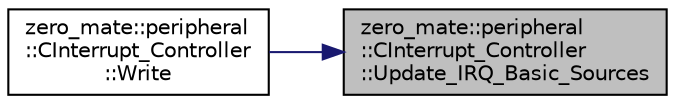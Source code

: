 digraph "zero_mate::peripheral::CInterrupt_Controller::Update_IRQ_Basic_Sources"
{
 // LATEX_PDF_SIZE
  bgcolor="transparent";
  edge [fontname="Helvetica",fontsize="10",labelfontname="Helvetica",labelfontsize="10"];
  node [fontname="Helvetica",fontsize="10",shape=record];
  rankdir="RL";
  Node1 [label="zero_mate::peripheral\l::CInterrupt_Controller\l::Update_IRQ_Basic_Sources",height=0.2,width=0.4,color="black", fillcolor="grey75", style="filled", fontcolor="black",tooltip=" "];
  Node1 -> Node2 [dir="back",color="midnightblue",fontsize="10",style="solid",fontname="Helvetica"];
  Node2 [label="zero_mate::peripheral\l::CInterrupt_Controller\l::Write",height=0.2,width=0.4,color="black",URL="$classzero__mate_1_1peripheral_1_1CInterrupt__Controller.html#ab37428109c8e5f862b528417048903f3",tooltip=" "];
}
